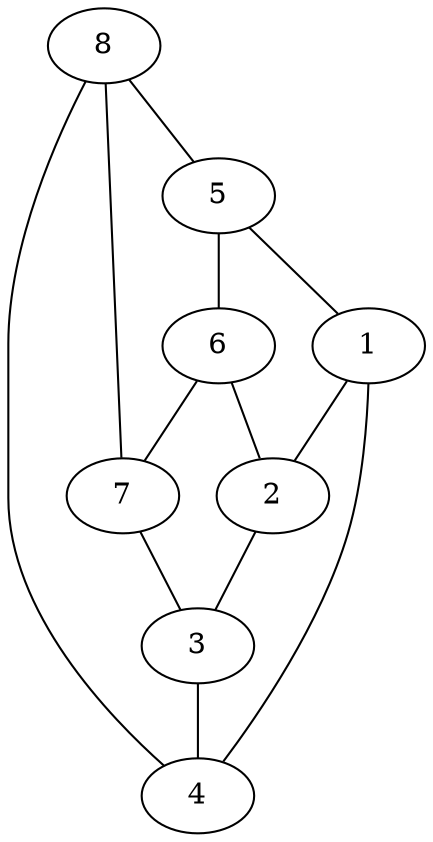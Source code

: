 graph{

    1 -- 2;
    2 -- 3;
    3 -- 4;
    4 -- 1;
    5 -- 6;
    6 -- 7;
    7 -- 8;
    8 -- 5;
    5 -- 1;
    6 -- 2;
    7 -- 3;
    8 -- 4;

}